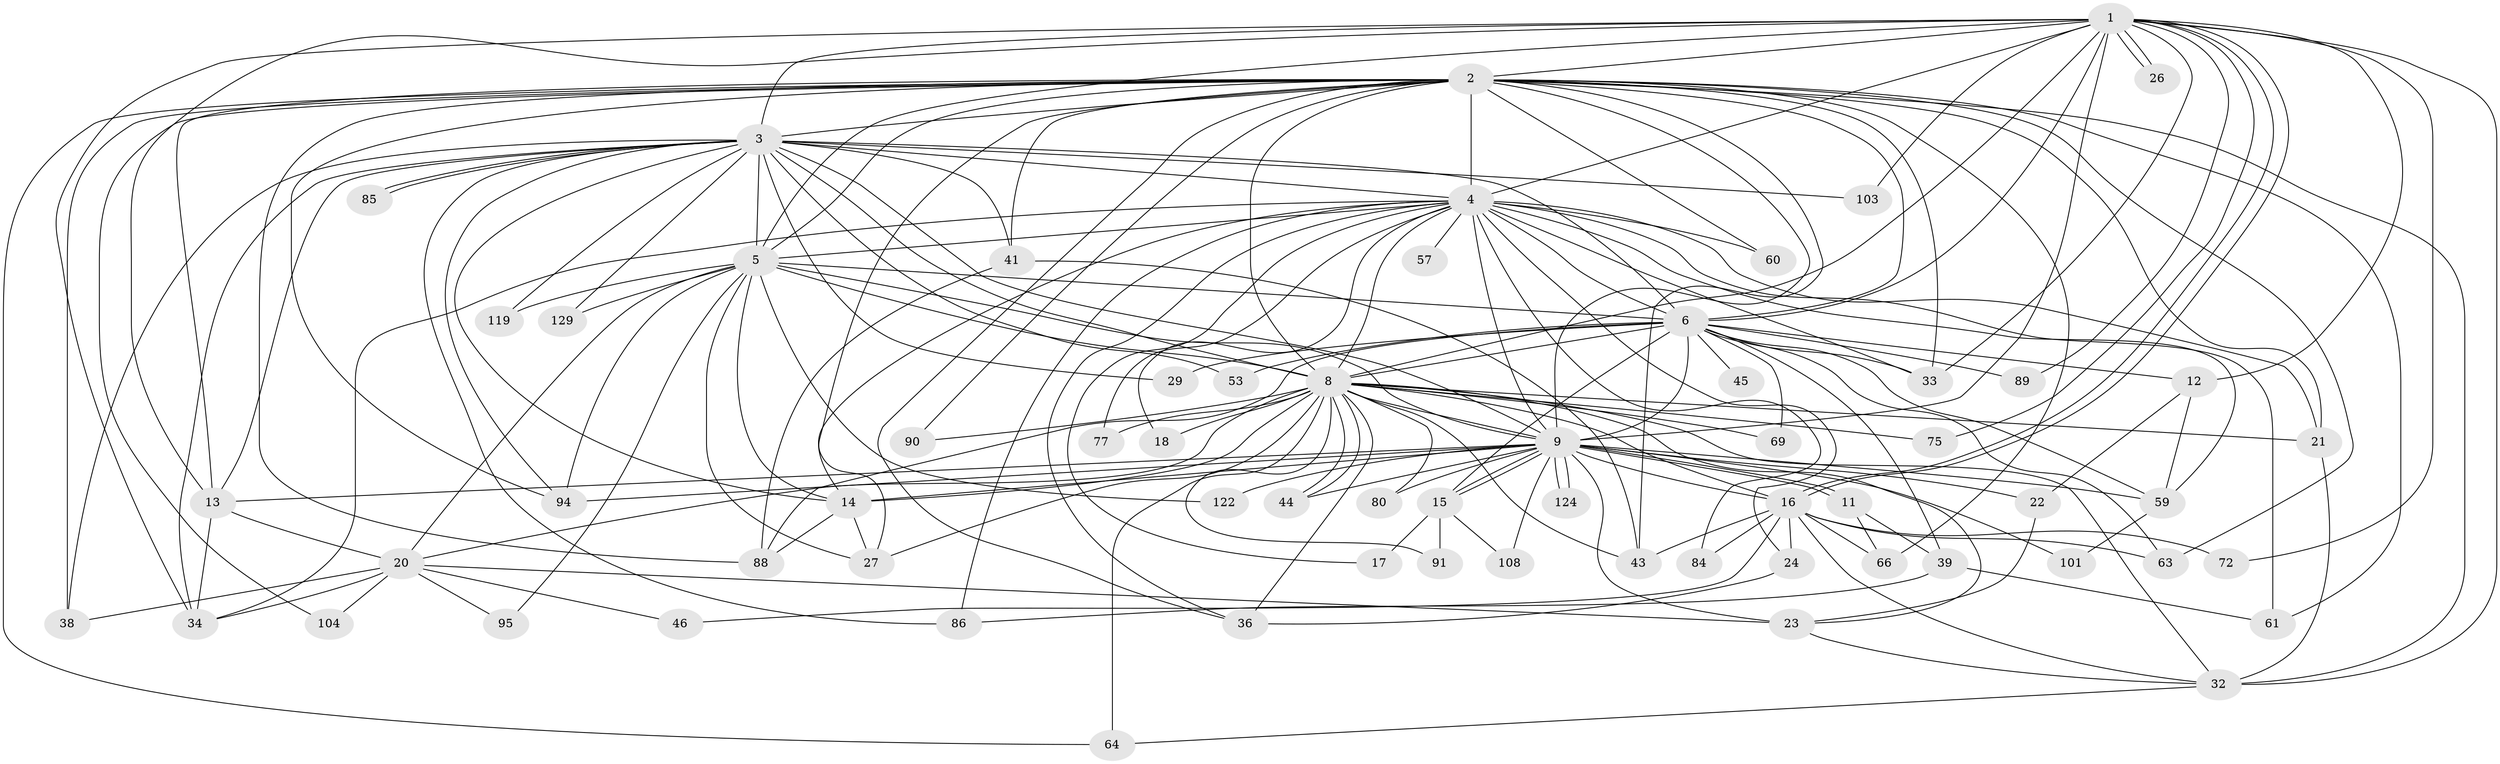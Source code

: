 // original degree distribution, {23: 0.015384615384615385, 25: 0.007692307692307693, 24: 0.007692307692307693, 17: 0.007692307692307693, 21: 0.007692307692307693, 15: 0.007692307692307693, 33: 0.007692307692307693, 34: 0.007692307692307693, 19: 0.007692307692307693, 4: 0.1076923076923077, 5: 0.06153846153846154, 10: 0.007692307692307693, 2: 0.5461538461538461, 3: 0.18461538461538463, 9: 0.007692307692307693, 7: 0.007692307692307693}
// Generated by graph-tools (version 1.1) at 2025/13/03/09/25 04:13:59]
// undirected, 65 vertices, 180 edges
graph export_dot {
graph [start="1"]
  node [color=gray90,style=filled];
  1;
  2 [super="+7+123"];
  3;
  4 [super="+37+130+10"];
  5;
  6 [super="+30+51+19"];
  8 [super="+58"];
  9 [super="+87+31+56+97"];
  11;
  12 [super="+115+55"];
  13 [super="+99+107+70"];
  14 [super="+68+49"];
  15 [super="+42"];
  16 [super="+125+35+54+78+79+40"];
  17;
  18;
  20;
  21;
  22 [super="+28"];
  23 [super="+100+83"];
  24;
  26;
  27 [super="+96"];
  29;
  32 [super="+48+71"];
  33 [super="+47"];
  34 [super="+81"];
  36 [super="+110+82"];
  38 [super="+127"];
  39 [super="+62"];
  41 [super="+67"];
  43;
  44 [super="+74"];
  45;
  46;
  53;
  57;
  59 [super="+65+98"];
  60 [super="+117"];
  61;
  63;
  64;
  66;
  69;
  72;
  75;
  77;
  80;
  84;
  85;
  86 [super="+116"];
  88 [super="+102"];
  89;
  90;
  91;
  94 [super="+105"];
  95;
  101;
  103;
  104;
  108;
  119;
  122;
  124;
  129;
  1 -- 2 [weight=2];
  1 -- 3;
  1 -- 4 [weight=2];
  1 -- 5;
  1 -- 6;
  1 -- 8;
  1 -- 9 [weight=2];
  1 -- 12;
  1 -- 16;
  1 -- 16;
  1 -- 26;
  1 -- 26;
  1 -- 33;
  1 -- 34;
  1 -- 72;
  1 -- 75;
  1 -- 89;
  1 -- 103;
  1 -- 13;
  1 -- 32;
  2 -- 3 [weight=2];
  2 -- 4 [weight=4];
  2 -- 5 [weight=2];
  2 -- 6 [weight=2];
  2 -- 8 [weight=2];
  2 -- 9 [weight=4];
  2 -- 32 [weight=2];
  2 -- 36;
  2 -- 41;
  2 -- 43;
  2 -- 60 [weight=2];
  2 -- 64;
  2 -- 88;
  2 -- 90;
  2 -- 94;
  2 -- 13;
  2 -- 66;
  2 -- 38;
  2 -- 104;
  2 -- 21;
  2 -- 61;
  2 -- 63;
  2 -- 33;
  2 -- 27;
  3 -- 4 [weight=2];
  3 -- 5;
  3 -- 6 [weight=2];
  3 -- 8;
  3 -- 9;
  3 -- 13;
  3 -- 14;
  3 -- 29;
  3 -- 34;
  3 -- 38;
  3 -- 41;
  3 -- 53;
  3 -- 85;
  3 -- 85;
  3 -- 86;
  3 -- 94;
  3 -- 103;
  3 -- 119;
  3 -- 129;
  4 -- 5 [weight=2];
  4 -- 6 [weight=3];
  4 -- 8 [weight=4];
  4 -- 9 [weight=4];
  4 -- 18;
  4 -- 60;
  4 -- 61;
  4 -- 84;
  4 -- 57 [weight=2];
  4 -- 34;
  4 -- 33;
  4 -- 36;
  4 -- 77;
  4 -- 14;
  4 -- 17;
  4 -- 21;
  4 -- 86;
  4 -- 24;
  4 -- 59;
  5 -- 6 [weight=3];
  5 -- 8 [weight=2];
  5 -- 9 [weight=2];
  5 -- 14;
  5 -- 20;
  5 -- 94;
  5 -- 95;
  5 -- 119;
  5 -- 122;
  5 -- 129;
  5 -- 27;
  6 -- 8;
  6 -- 9;
  6 -- 12 [weight=3];
  6 -- 29;
  6 -- 33;
  6 -- 39;
  6 -- 45 [weight=2];
  6 -- 53;
  6 -- 69;
  6 -- 88;
  6 -- 59 [weight=2];
  6 -- 89;
  6 -- 63;
  6 -- 15;
  8 -- 9;
  8 -- 18;
  8 -- 20;
  8 -- 21;
  8 -- 23 [weight=2];
  8 -- 27;
  8 -- 43;
  8 -- 44;
  8 -- 44;
  8 -- 64;
  8 -- 69;
  8 -- 75;
  8 -- 77;
  8 -- 80;
  8 -- 90;
  8 -- 91;
  8 -- 16 [weight=2];
  8 -- 36;
  8 -- 14;
  8 -- 32;
  9 -- 11;
  9 -- 11;
  9 -- 13;
  9 -- 15;
  9 -- 15;
  9 -- 22;
  9 -- 80;
  9 -- 101;
  9 -- 108;
  9 -- 122;
  9 -- 124;
  9 -- 124;
  9 -- 94 [weight=2];
  9 -- 16;
  9 -- 44;
  9 -- 23;
  9 -- 59;
  9 -- 14;
  11 -- 39;
  11 -- 66;
  12 -- 22;
  12 -- 59;
  13 -- 34;
  13 -- 20;
  14 -- 27;
  14 -- 88;
  15 -- 17;
  15 -- 91;
  15 -- 108;
  16 -- 24 [weight=2];
  16 -- 46;
  16 -- 66 [weight=2];
  16 -- 72;
  16 -- 43;
  16 -- 63;
  16 -- 84;
  16 -- 32;
  20 -- 23;
  20 -- 46;
  20 -- 95;
  20 -- 104;
  20 -- 34;
  20 -- 38;
  21 -- 32;
  22 -- 23;
  23 -- 32;
  24 -- 36;
  32 -- 64;
  39 -- 61;
  39 -- 86;
  41 -- 88;
  41 -- 43;
  59 -- 101;
}
